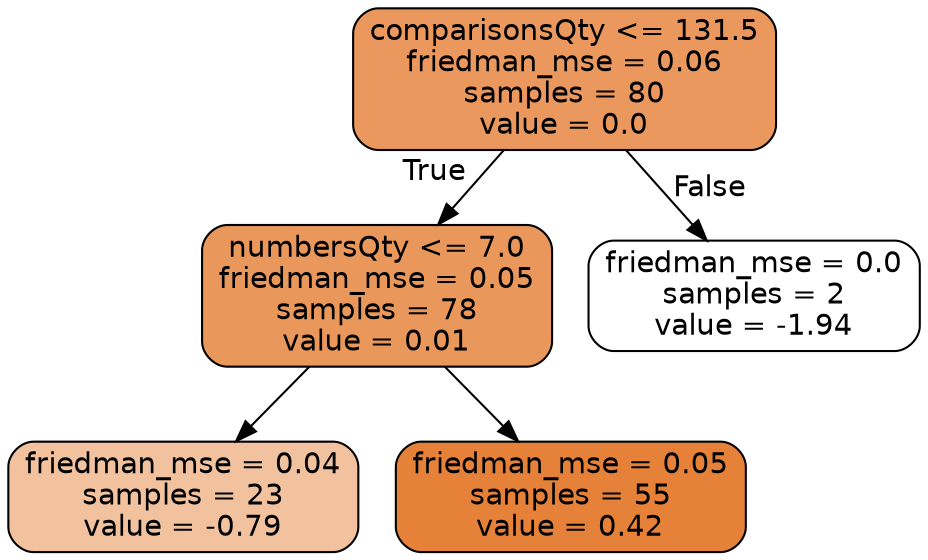 digraph Tree {
node [shape=box, style="filled, rounded", color="black", fontname="helvetica"] ;
edge [fontname="helvetica"] ;
0 [label="comparisonsQty <= 131.5\nfriedman_mse = 0.06\nsamples = 80\nvalue = 0.0", fillcolor="#ea985d"] ;
1 [label="numbersQty <= 7.0\nfriedman_mse = 0.05\nsamples = 78\nvalue = 0.01", fillcolor="#ea975b"] ;
0 -> 1 [labeldistance=2.5, labelangle=45, headlabel="True"] ;
3 [label="friedman_mse = 0.04\nsamples = 23\nvalue = -0.79", fillcolor="#f2c29f"] ;
1 -> 3 ;
4 [label="friedman_mse = 0.05\nsamples = 55\nvalue = 0.42", fillcolor="#e58139"] ;
1 -> 4 ;
2 [label="friedman_mse = 0.0\nsamples = 2\nvalue = -1.94", fillcolor="#ffffff"] ;
0 -> 2 [labeldistance=2.5, labelangle=-45, headlabel="False"] ;
}